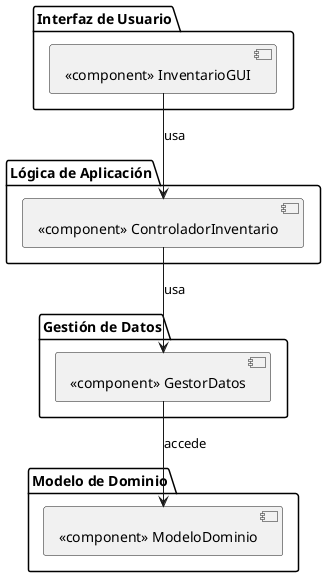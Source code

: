 @startuml DiagramaComponentes

package "Interfaz de Usuario" {
  [<<component>> InventarioGUI] as GUI
}

package "Lógica de Aplicación" {
  [<<component>> ControladorInventario] as Controlador
}

package "Gestión de Datos" {
  [<<component>> GestorDatos] as Datos
}

package "Modelo de Dominio" {
  [<<component>> ModeloDominio] as Modelo
}

GUI --> Controlador : usa
Controlador --> Datos : usa
Datos --> Modelo : accede

@enduml
